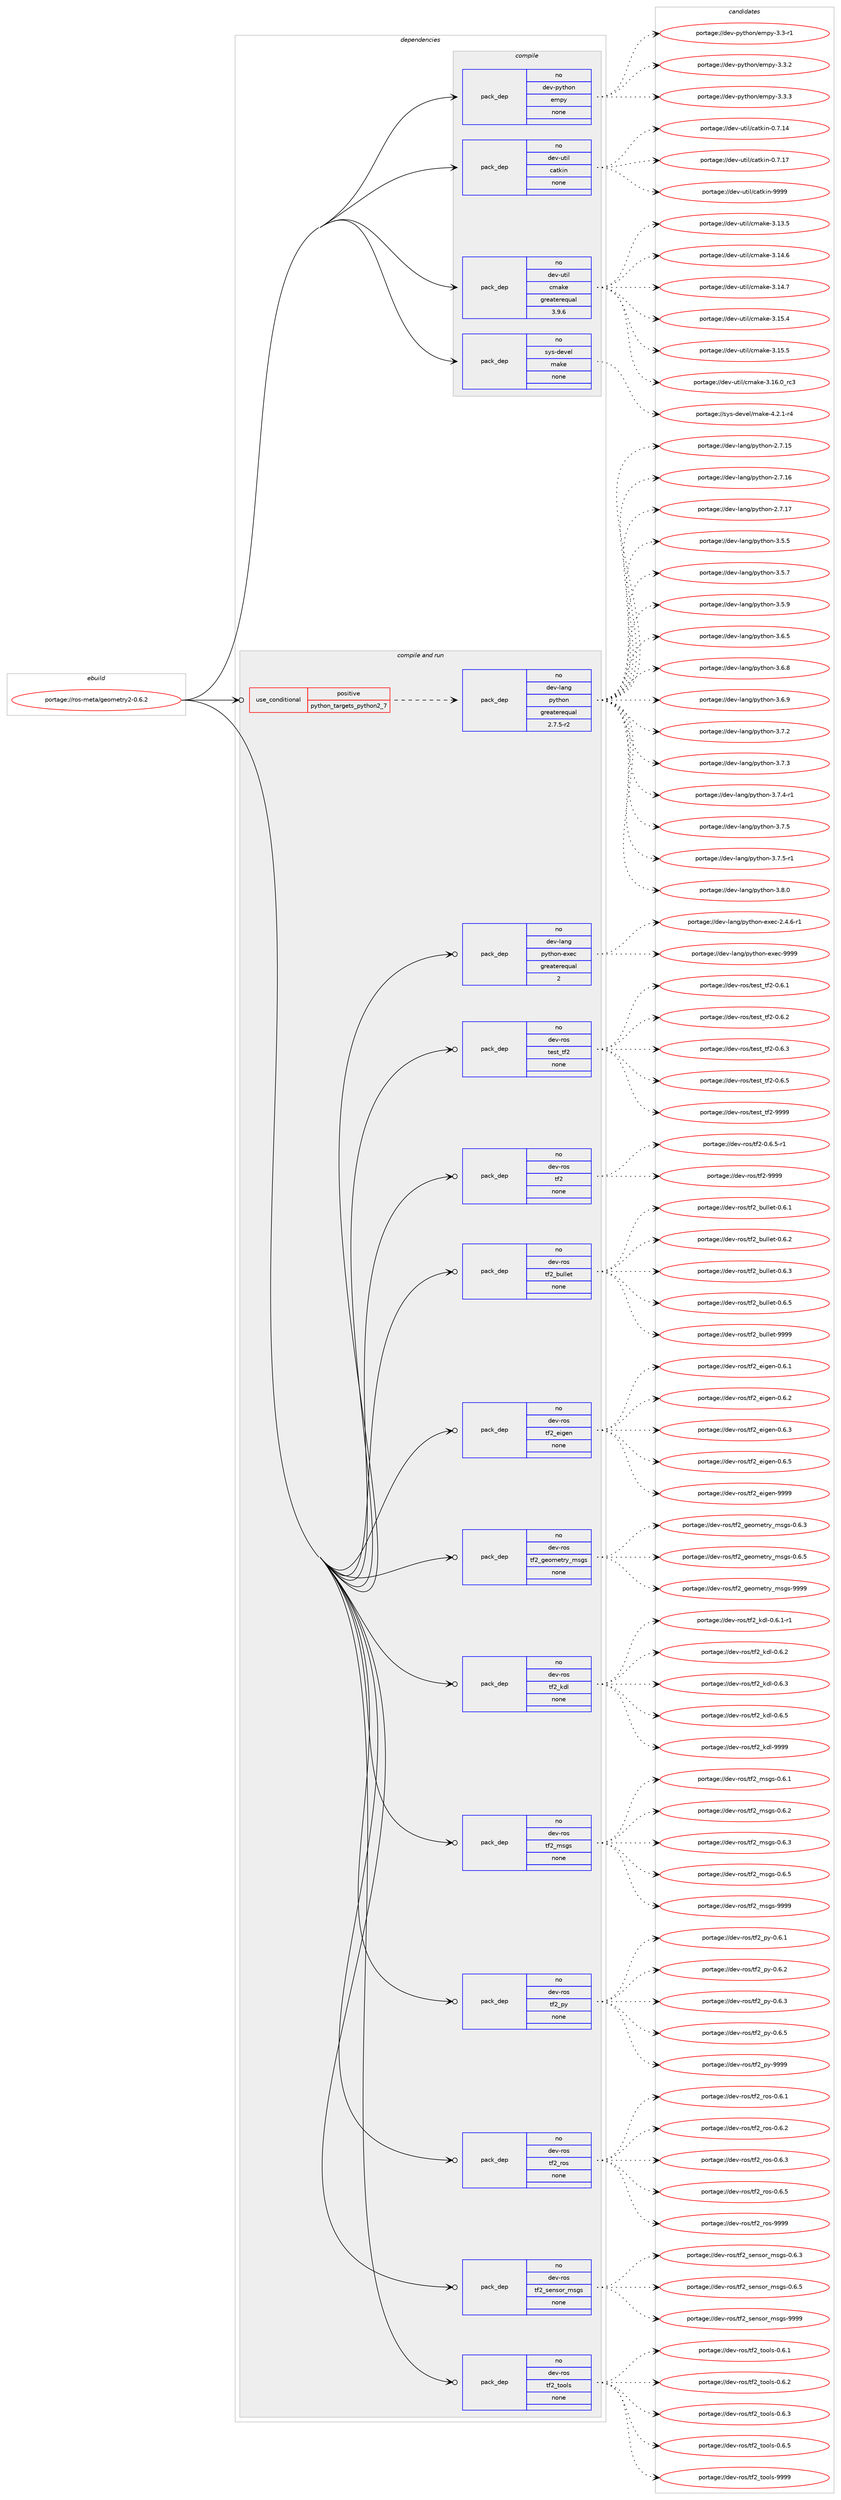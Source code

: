 digraph prolog {

# *************
# Graph options
# *************

newrank=true;
concentrate=true;
compound=true;
graph [rankdir=LR,fontname=Helvetica,fontsize=10,ranksep=1.5];#, ranksep=2.5, nodesep=0.2];
edge  [arrowhead=vee];
node  [fontname=Helvetica,fontsize=10];

# **********
# The ebuild
# **********

subgraph cluster_leftcol {
color=gray;
rank=same;
label=<<i>ebuild</i>>;
id [label="portage://ros-meta/geometry2-0.6.2", color=red, width=4, href="../ros-meta/geometry2-0.6.2.svg"];
}

# ****************
# The dependencies
# ****************

subgraph cluster_midcol {
color=gray;
label=<<i>dependencies</i>>;
subgraph cluster_compile {
fillcolor="#eeeeee";
style=filled;
label=<<i>compile</i>>;
subgraph pack278462 {
dependency379722 [label=<<TABLE BORDER="0" CELLBORDER="1" CELLSPACING="0" CELLPADDING="4" WIDTH="220"><TR><TD ROWSPAN="6" CELLPADDING="30">pack_dep</TD></TR><TR><TD WIDTH="110">no</TD></TR><TR><TD>dev-python</TD></TR><TR><TD>empy</TD></TR><TR><TD>none</TD></TR><TR><TD></TD></TR></TABLE>>, shape=none, color=blue];
}
id:e -> dependency379722:w [weight=20,style="solid",arrowhead="vee"];
subgraph pack278463 {
dependency379723 [label=<<TABLE BORDER="0" CELLBORDER="1" CELLSPACING="0" CELLPADDING="4" WIDTH="220"><TR><TD ROWSPAN="6" CELLPADDING="30">pack_dep</TD></TR><TR><TD WIDTH="110">no</TD></TR><TR><TD>dev-util</TD></TR><TR><TD>catkin</TD></TR><TR><TD>none</TD></TR><TR><TD></TD></TR></TABLE>>, shape=none, color=blue];
}
id:e -> dependency379723:w [weight=20,style="solid",arrowhead="vee"];
subgraph pack278464 {
dependency379724 [label=<<TABLE BORDER="0" CELLBORDER="1" CELLSPACING="0" CELLPADDING="4" WIDTH="220"><TR><TD ROWSPAN="6" CELLPADDING="30">pack_dep</TD></TR><TR><TD WIDTH="110">no</TD></TR><TR><TD>dev-util</TD></TR><TR><TD>cmake</TD></TR><TR><TD>greaterequal</TD></TR><TR><TD>3.9.6</TD></TR></TABLE>>, shape=none, color=blue];
}
id:e -> dependency379724:w [weight=20,style="solid",arrowhead="vee"];
subgraph pack278465 {
dependency379725 [label=<<TABLE BORDER="0" CELLBORDER="1" CELLSPACING="0" CELLPADDING="4" WIDTH="220"><TR><TD ROWSPAN="6" CELLPADDING="30">pack_dep</TD></TR><TR><TD WIDTH="110">no</TD></TR><TR><TD>sys-devel</TD></TR><TR><TD>make</TD></TR><TR><TD>none</TD></TR><TR><TD></TD></TR></TABLE>>, shape=none, color=blue];
}
id:e -> dependency379725:w [weight=20,style="solid",arrowhead="vee"];
}
subgraph cluster_compileandrun {
fillcolor="#eeeeee";
style=filled;
label=<<i>compile and run</i>>;
subgraph cond94842 {
dependency379726 [label=<<TABLE BORDER="0" CELLBORDER="1" CELLSPACING="0" CELLPADDING="4"><TR><TD ROWSPAN="3" CELLPADDING="10">use_conditional</TD></TR><TR><TD>positive</TD></TR><TR><TD>python_targets_python2_7</TD></TR></TABLE>>, shape=none, color=red];
subgraph pack278466 {
dependency379727 [label=<<TABLE BORDER="0" CELLBORDER="1" CELLSPACING="0" CELLPADDING="4" WIDTH="220"><TR><TD ROWSPAN="6" CELLPADDING="30">pack_dep</TD></TR><TR><TD WIDTH="110">no</TD></TR><TR><TD>dev-lang</TD></TR><TR><TD>python</TD></TR><TR><TD>greaterequal</TD></TR><TR><TD>2.7.5-r2</TD></TR></TABLE>>, shape=none, color=blue];
}
dependency379726:e -> dependency379727:w [weight=20,style="dashed",arrowhead="vee"];
}
id:e -> dependency379726:w [weight=20,style="solid",arrowhead="odotvee"];
subgraph pack278467 {
dependency379728 [label=<<TABLE BORDER="0" CELLBORDER="1" CELLSPACING="0" CELLPADDING="4" WIDTH="220"><TR><TD ROWSPAN="6" CELLPADDING="30">pack_dep</TD></TR><TR><TD WIDTH="110">no</TD></TR><TR><TD>dev-lang</TD></TR><TR><TD>python-exec</TD></TR><TR><TD>greaterequal</TD></TR><TR><TD>2</TD></TR></TABLE>>, shape=none, color=blue];
}
id:e -> dependency379728:w [weight=20,style="solid",arrowhead="odotvee"];
subgraph pack278468 {
dependency379729 [label=<<TABLE BORDER="0" CELLBORDER="1" CELLSPACING="0" CELLPADDING="4" WIDTH="220"><TR><TD ROWSPAN="6" CELLPADDING="30">pack_dep</TD></TR><TR><TD WIDTH="110">no</TD></TR><TR><TD>dev-ros</TD></TR><TR><TD>test_tf2</TD></TR><TR><TD>none</TD></TR><TR><TD></TD></TR></TABLE>>, shape=none, color=blue];
}
id:e -> dependency379729:w [weight=20,style="solid",arrowhead="odotvee"];
subgraph pack278469 {
dependency379730 [label=<<TABLE BORDER="0" CELLBORDER="1" CELLSPACING="0" CELLPADDING="4" WIDTH="220"><TR><TD ROWSPAN="6" CELLPADDING="30">pack_dep</TD></TR><TR><TD WIDTH="110">no</TD></TR><TR><TD>dev-ros</TD></TR><TR><TD>tf2</TD></TR><TR><TD>none</TD></TR><TR><TD></TD></TR></TABLE>>, shape=none, color=blue];
}
id:e -> dependency379730:w [weight=20,style="solid",arrowhead="odotvee"];
subgraph pack278470 {
dependency379731 [label=<<TABLE BORDER="0" CELLBORDER="1" CELLSPACING="0" CELLPADDING="4" WIDTH="220"><TR><TD ROWSPAN="6" CELLPADDING="30">pack_dep</TD></TR><TR><TD WIDTH="110">no</TD></TR><TR><TD>dev-ros</TD></TR><TR><TD>tf2_bullet</TD></TR><TR><TD>none</TD></TR><TR><TD></TD></TR></TABLE>>, shape=none, color=blue];
}
id:e -> dependency379731:w [weight=20,style="solid",arrowhead="odotvee"];
subgraph pack278471 {
dependency379732 [label=<<TABLE BORDER="0" CELLBORDER="1" CELLSPACING="0" CELLPADDING="4" WIDTH="220"><TR><TD ROWSPAN="6" CELLPADDING="30">pack_dep</TD></TR><TR><TD WIDTH="110">no</TD></TR><TR><TD>dev-ros</TD></TR><TR><TD>tf2_eigen</TD></TR><TR><TD>none</TD></TR><TR><TD></TD></TR></TABLE>>, shape=none, color=blue];
}
id:e -> dependency379732:w [weight=20,style="solid",arrowhead="odotvee"];
subgraph pack278472 {
dependency379733 [label=<<TABLE BORDER="0" CELLBORDER="1" CELLSPACING="0" CELLPADDING="4" WIDTH="220"><TR><TD ROWSPAN="6" CELLPADDING="30">pack_dep</TD></TR><TR><TD WIDTH="110">no</TD></TR><TR><TD>dev-ros</TD></TR><TR><TD>tf2_geometry_msgs</TD></TR><TR><TD>none</TD></TR><TR><TD></TD></TR></TABLE>>, shape=none, color=blue];
}
id:e -> dependency379733:w [weight=20,style="solid",arrowhead="odotvee"];
subgraph pack278473 {
dependency379734 [label=<<TABLE BORDER="0" CELLBORDER="1" CELLSPACING="0" CELLPADDING="4" WIDTH="220"><TR><TD ROWSPAN="6" CELLPADDING="30">pack_dep</TD></TR><TR><TD WIDTH="110">no</TD></TR><TR><TD>dev-ros</TD></TR><TR><TD>tf2_kdl</TD></TR><TR><TD>none</TD></TR><TR><TD></TD></TR></TABLE>>, shape=none, color=blue];
}
id:e -> dependency379734:w [weight=20,style="solid",arrowhead="odotvee"];
subgraph pack278474 {
dependency379735 [label=<<TABLE BORDER="0" CELLBORDER="1" CELLSPACING="0" CELLPADDING="4" WIDTH="220"><TR><TD ROWSPAN="6" CELLPADDING="30">pack_dep</TD></TR><TR><TD WIDTH="110">no</TD></TR><TR><TD>dev-ros</TD></TR><TR><TD>tf2_msgs</TD></TR><TR><TD>none</TD></TR><TR><TD></TD></TR></TABLE>>, shape=none, color=blue];
}
id:e -> dependency379735:w [weight=20,style="solid",arrowhead="odotvee"];
subgraph pack278475 {
dependency379736 [label=<<TABLE BORDER="0" CELLBORDER="1" CELLSPACING="0" CELLPADDING="4" WIDTH="220"><TR><TD ROWSPAN="6" CELLPADDING="30">pack_dep</TD></TR><TR><TD WIDTH="110">no</TD></TR><TR><TD>dev-ros</TD></TR><TR><TD>tf2_py</TD></TR><TR><TD>none</TD></TR><TR><TD></TD></TR></TABLE>>, shape=none, color=blue];
}
id:e -> dependency379736:w [weight=20,style="solid",arrowhead="odotvee"];
subgraph pack278476 {
dependency379737 [label=<<TABLE BORDER="0" CELLBORDER="1" CELLSPACING="0" CELLPADDING="4" WIDTH="220"><TR><TD ROWSPAN="6" CELLPADDING="30">pack_dep</TD></TR><TR><TD WIDTH="110">no</TD></TR><TR><TD>dev-ros</TD></TR><TR><TD>tf2_ros</TD></TR><TR><TD>none</TD></TR><TR><TD></TD></TR></TABLE>>, shape=none, color=blue];
}
id:e -> dependency379737:w [weight=20,style="solid",arrowhead="odotvee"];
subgraph pack278477 {
dependency379738 [label=<<TABLE BORDER="0" CELLBORDER="1" CELLSPACING="0" CELLPADDING="4" WIDTH="220"><TR><TD ROWSPAN="6" CELLPADDING="30">pack_dep</TD></TR><TR><TD WIDTH="110">no</TD></TR><TR><TD>dev-ros</TD></TR><TR><TD>tf2_sensor_msgs</TD></TR><TR><TD>none</TD></TR><TR><TD></TD></TR></TABLE>>, shape=none, color=blue];
}
id:e -> dependency379738:w [weight=20,style="solid",arrowhead="odotvee"];
subgraph pack278478 {
dependency379739 [label=<<TABLE BORDER="0" CELLBORDER="1" CELLSPACING="0" CELLPADDING="4" WIDTH="220"><TR><TD ROWSPAN="6" CELLPADDING="30">pack_dep</TD></TR><TR><TD WIDTH="110">no</TD></TR><TR><TD>dev-ros</TD></TR><TR><TD>tf2_tools</TD></TR><TR><TD>none</TD></TR><TR><TD></TD></TR></TABLE>>, shape=none, color=blue];
}
id:e -> dependency379739:w [weight=20,style="solid",arrowhead="odotvee"];
}
subgraph cluster_run {
fillcolor="#eeeeee";
style=filled;
label=<<i>run</i>>;
}
}

# **************
# The candidates
# **************

subgraph cluster_choices {
rank=same;
color=gray;
label=<<i>candidates</i>>;

subgraph choice278462 {
color=black;
nodesep=1;
choiceportage1001011184511212111610411111047101109112121455146514511449 [label="portage://dev-python/empy-3.3-r1", color=red, width=4,href="../dev-python/empy-3.3-r1.svg"];
choiceportage1001011184511212111610411111047101109112121455146514650 [label="portage://dev-python/empy-3.3.2", color=red, width=4,href="../dev-python/empy-3.3.2.svg"];
choiceportage1001011184511212111610411111047101109112121455146514651 [label="portage://dev-python/empy-3.3.3", color=red, width=4,href="../dev-python/empy-3.3.3.svg"];
dependency379722:e -> choiceportage1001011184511212111610411111047101109112121455146514511449:w [style=dotted,weight="100"];
dependency379722:e -> choiceportage1001011184511212111610411111047101109112121455146514650:w [style=dotted,weight="100"];
dependency379722:e -> choiceportage1001011184511212111610411111047101109112121455146514651:w [style=dotted,weight="100"];
}
subgraph choice278463 {
color=black;
nodesep=1;
choiceportage1001011184511711610510847999711610710511045484655464952 [label="portage://dev-util/catkin-0.7.14", color=red, width=4,href="../dev-util/catkin-0.7.14.svg"];
choiceportage1001011184511711610510847999711610710511045484655464955 [label="portage://dev-util/catkin-0.7.17", color=red, width=4,href="../dev-util/catkin-0.7.17.svg"];
choiceportage100101118451171161051084799971161071051104557575757 [label="portage://dev-util/catkin-9999", color=red, width=4,href="../dev-util/catkin-9999.svg"];
dependency379723:e -> choiceportage1001011184511711610510847999711610710511045484655464952:w [style=dotted,weight="100"];
dependency379723:e -> choiceportage1001011184511711610510847999711610710511045484655464955:w [style=dotted,weight="100"];
dependency379723:e -> choiceportage100101118451171161051084799971161071051104557575757:w [style=dotted,weight="100"];
}
subgraph choice278464 {
color=black;
nodesep=1;
choiceportage1001011184511711610510847991099710710145514649514653 [label="portage://dev-util/cmake-3.13.5", color=red, width=4,href="../dev-util/cmake-3.13.5.svg"];
choiceportage1001011184511711610510847991099710710145514649524654 [label="portage://dev-util/cmake-3.14.6", color=red, width=4,href="../dev-util/cmake-3.14.6.svg"];
choiceportage1001011184511711610510847991099710710145514649524655 [label="portage://dev-util/cmake-3.14.7", color=red, width=4,href="../dev-util/cmake-3.14.7.svg"];
choiceportage1001011184511711610510847991099710710145514649534652 [label="portage://dev-util/cmake-3.15.4", color=red, width=4,href="../dev-util/cmake-3.15.4.svg"];
choiceportage1001011184511711610510847991099710710145514649534653 [label="portage://dev-util/cmake-3.15.5", color=red, width=4,href="../dev-util/cmake-3.15.5.svg"];
choiceportage1001011184511711610510847991099710710145514649544648951149951 [label="portage://dev-util/cmake-3.16.0_rc3", color=red, width=4,href="../dev-util/cmake-3.16.0_rc3.svg"];
dependency379724:e -> choiceportage1001011184511711610510847991099710710145514649514653:w [style=dotted,weight="100"];
dependency379724:e -> choiceportage1001011184511711610510847991099710710145514649524654:w [style=dotted,weight="100"];
dependency379724:e -> choiceportage1001011184511711610510847991099710710145514649524655:w [style=dotted,weight="100"];
dependency379724:e -> choiceportage1001011184511711610510847991099710710145514649534652:w [style=dotted,weight="100"];
dependency379724:e -> choiceportage1001011184511711610510847991099710710145514649534653:w [style=dotted,weight="100"];
dependency379724:e -> choiceportage1001011184511711610510847991099710710145514649544648951149951:w [style=dotted,weight="100"];
}
subgraph choice278465 {
color=black;
nodesep=1;
choiceportage1151211154510010111810110847109971071014552465046494511452 [label="portage://sys-devel/make-4.2.1-r4", color=red, width=4,href="../sys-devel/make-4.2.1-r4.svg"];
dependency379725:e -> choiceportage1151211154510010111810110847109971071014552465046494511452:w [style=dotted,weight="100"];
}
subgraph choice278466 {
color=black;
nodesep=1;
choiceportage10010111845108971101034711212111610411111045504655464953 [label="portage://dev-lang/python-2.7.15", color=red, width=4,href="../dev-lang/python-2.7.15.svg"];
choiceportage10010111845108971101034711212111610411111045504655464954 [label="portage://dev-lang/python-2.7.16", color=red, width=4,href="../dev-lang/python-2.7.16.svg"];
choiceportage10010111845108971101034711212111610411111045504655464955 [label="portage://dev-lang/python-2.7.17", color=red, width=4,href="../dev-lang/python-2.7.17.svg"];
choiceportage100101118451089711010347112121116104111110455146534653 [label="portage://dev-lang/python-3.5.5", color=red, width=4,href="../dev-lang/python-3.5.5.svg"];
choiceportage100101118451089711010347112121116104111110455146534655 [label="portage://dev-lang/python-3.5.7", color=red, width=4,href="../dev-lang/python-3.5.7.svg"];
choiceportage100101118451089711010347112121116104111110455146534657 [label="portage://dev-lang/python-3.5.9", color=red, width=4,href="../dev-lang/python-3.5.9.svg"];
choiceportage100101118451089711010347112121116104111110455146544653 [label="portage://dev-lang/python-3.6.5", color=red, width=4,href="../dev-lang/python-3.6.5.svg"];
choiceportage100101118451089711010347112121116104111110455146544656 [label="portage://dev-lang/python-3.6.8", color=red, width=4,href="../dev-lang/python-3.6.8.svg"];
choiceportage100101118451089711010347112121116104111110455146544657 [label="portage://dev-lang/python-3.6.9", color=red, width=4,href="../dev-lang/python-3.6.9.svg"];
choiceportage100101118451089711010347112121116104111110455146554650 [label="portage://dev-lang/python-3.7.2", color=red, width=4,href="../dev-lang/python-3.7.2.svg"];
choiceportage100101118451089711010347112121116104111110455146554651 [label="portage://dev-lang/python-3.7.3", color=red, width=4,href="../dev-lang/python-3.7.3.svg"];
choiceportage1001011184510897110103471121211161041111104551465546524511449 [label="portage://dev-lang/python-3.7.4-r1", color=red, width=4,href="../dev-lang/python-3.7.4-r1.svg"];
choiceportage100101118451089711010347112121116104111110455146554653 [label="portage://dev-lang/python-3.7.5", color=red, width=4,href="../dev-lang/python-3.7.5.svg"];
choiceportage1001011184510897110103471121211161041111104551465546534511449 [label="portage://dev-lang/python-3.7.5-r1", color=red, width=4,href="../dev-lang/python-3.7.5-r1.svg"];
choiceportage100101118451089711010347112121116104111110455146564648 [label="portage://dev-lang/python-3.8.0", color=red, width=4,href="../dev-lang/python-3.8.0.svg"];
dependency379727:e -> choiceportage10010111845108971101034711212111610411111045504655464953:w [style=dotted,weight="100"];
dependency379727:e -> choiceportage10010111845108971101034711212111610411111045504655464954:w [style=dotted,weight="100"];
dependency379727:e -> choiceportage10010111845108971101034711212111610411111045504655464955:w [style=dotted,weight="100"];
dependency379727:e -> choiceportage100101118451089711010347112121116104111110455146534653:w [style=dotted,weight="100"];
dependency379727:e -> choiceportage100101118451089711010347112121116104111110455146534655:w [style=dotted,weight="100"];
dependency379727:e -> choiceportage100101118451089711010347112121116104111110455146534657:w [style=dotted,weight="100"];
dependency379727:e -> choiceportage100101118451089711010347112121116104111110455146544653:w [style=dotted,weight="100"];
dependency379727:e -> choiceportage100101118451089711010347112121116104111110455146544656:w [style=dotted,weight="100"];
dependency379727:e -> choiceportage100101118451089711010347112121116104111110455146544657:w [style=dotted,weight="100"];
dependency379727:e -> choiceportage100101118451089711010347112121116104111110455146554650:w [style=dotted,weight="100"];
dependency379727:e -> choiceportage100101118451089711010347112121116104111110455146554651:w [style=dotted,weight="100"];
dependency379727:e -> choiceportage1001011184510897110103471121211161041111104551465546524511449:w [style=dotted,weight="100"];
dependency379727:e -> choiceportage100101118451089711010347112121116104111110455146554653:w [style=dotted,weight="100"];
dependency379727:e -> choiceportage1001011184510897110103471121211161041111104551465546534511449:w [style=dotted,weight="100"];
dependency379727:e -> choiceportage100101118451089711010347112121116104111110455146564648:w [style=dotted,weight="100"];
}
subgraph choice278467 {
color=black;
nodesep=1;
choiceportage10010111845108971101034711212111610411111045101120101994550465246544511449 [label="portage://dev-lang/python-exec-2.4.6-r1", color=red, width=4,href="../dev-lang/python-exec-2.4.6-r1.svg"];
choiceportage10010111845108971101034711212111610411111045101120101994557575757 [label="portage://dev-lang/python-exec-9999", color=red, width=4,href="../dev-lang/python-exec-9999.svg"];
dependency379728:e -> choiceportage10010111845108971101034711212111610411111045101120101994550465246544511449:w [style=dotted,weight="100"];
dependency379728:e -> choiceportage10010111845108971101034711212111610411111045101120101994557575757:w [style=dotted,weight="100"];
}
subgraph choice278468 {
color=black;
nodesep=1;
choiceportage10010111845114111115471161011151169511610250454846544649 [label="portage://dev-ros/test_tf2-0.6.1", color=red, width=4,href="../dev-ros/test_tf2-0.6.1.svg"];
choiceportage10010111845114111115471161011151169511610250454846544650 [label="portage://dev-ros/test_tf2-0.6.2", color=red, width=4,href="../dev-ros/test_tf2-0.6.2.svg"];
choiceportage10010111845114111115471161011151169511610250454846544651 [label="portage://dev-ros/test_tf2-0.6.3", color=red, width=4,href="../dev-ros/test_tf2-0.6.3.svg"];
choiceportage10010111845114111115471161011151169511610250454846544653 [label="portage://dev-ros/test_tf2-0.6.5", color=red, width=4,href="../dev-ros/test_tf2-0.6.5.svg"];
choiceportage100101118451141111154711610111511695116102504557575757 [label="portage://dev-ros/test_tf2-9999", color=red, width=4,href="../dev-ros/test_tf2-9999.svg"];
dependency379729:e -> choiceportage10010111845114111115471161011151169511610250454846544649:w [style=dotted,weight="100"];
dependency379729:e -> choiceportage10010111845114111115471161011151169511610250454846544650:w [style=dotted,weight="100"];
dependency379729:e -> choiceportage10010111845114111115471161011151169511610250454846544651:w [style=dotted,weight="100"];
dependency379729:e -> choiceportage10010111845114111115471161011151169511610250454846544653:w [style=dotted,weight="100"];
dependency379729:e -> choiceportage100101118451141111154711610111511695116102504557575757:w [style=dotted,weight="100"];
}
subgraph choice278469 {
color=black;
nodesep=1;
choiceportage1001011184511411111547116102504548465446534511449 [label="portage://dev-ros/tf2-0.6.5-r1", color=red, width=4,href="../dev-ros/tf2-0.6.5-r1.svg"];
choiceportage1001011184511411111547116102504557575757 [label="portage://dev-ros/tf2-9999", color=red, width=4,href="../dev-ros/tf2-9999.svg"];
dependency379730:e -> choiceportage1001011184511411111547116102504548465446534511449:w [style=dotted,weight="100"];
dependency379730:e -> choiceportage1001011184511411111547116102504557575757:w [style=dotted,weight="100"];
}
subgraph choice278470 {
color=black;
nodesep=1;
choiceportage1001011184511411111547116102509598117108108101116454846544649 [label="portage://dev-ros/tf2_bullet-0.6.1", color=red, width=4,href="../dev-ros/tf2_bullet-0.6.1.svg"];
choiceportage1001011184511411111547116102509598117108108101116454846544650 [label="portage://dev-ros/tf2_bullet-0.6.2", color=red, width=4,href="../dev-ros/tf2_bullet-0.6.2.svg"];
choiceportage1001011184511411111547116102509598117108108101116454846544651 [label="portage://dev-ros/tf2_bullet-0.6.3", color=red, width=4,href="../dev-ros/tf2_bullet-0.6.3.svg"];
choiceportage1001011184511411111547116102509598117108108101116454846544653 [label="portage://dev-ros/tf2_bullet-0.6.5", color=red, width=4,href="../dev-ros/tf2_bullet-0.6.5.svg"];
choiceportage10010111845114111115471161025095981171081081011164557575757 [label="portage://dev-ros/tf2_bullet-9999", color=red, width=4,href="../dev-ros/tf2_bullet-9999.svg"];
dependency379731:e -> choiceportage1001011184511411111547116102509598117108108101116454846544649:w [style=dotted,weight="100"];
dependency379731:e -> choiceportage1001011184511411111547116102509598117108108101116454846544650:w [style=dotted,weight="100"];
dependency379731:e -> choiceportage1001011184511411111547116102509598117108108101116454846544651:w [style=dotted,weight="100"];
dependency379731:e -> choiceportage1001011184511411111547116102509598117108108101116454846544653:w [style=dotted,weight="100"];
dependency379731:e -> choiceportage10010111845114111115471161025095981171081081011164557575757:w [style=dotted,weight="100"];
}
subgraph choice278471 {
color=black;
nodesep=1;
choiceportage10010111845114111115471161025095101105103101110454846544649 [label="portage://dev-ros/tf2_eigen-0.6.1", color=red, width=4,href="../dev-ros/tf2_eigen-0.6.1.svg"];
choiceportage10010111845114111115471161025095101105103101110454846544650 [label="portage://dev-ros/tf2_eigen-0.6.2", color=red, width=4,href="../dev-ros/tf2_eigen-0.6.2.svg"];
choiceportage10010111845114111115471161025095101105103101110454846544651 [label="portage://dev-ros/tf2_eigen-0.6.3", color=red, width=4,href="../dev-ros/tf2_eigen-0.6.3.svg"];
choiceportage10010111845114111115471161025095101105103101110454846544653 [label="portage://dev-ros/tf2_eigen-0.6.5", color=red, width=4,href="../dev-ros/tf2_eigen-0.6.5.svg"];
choiceportage100101118451141111154711610250951011051031011104557575757 [label="portage://dev-ros/tf2_eigen-9999", color=red, width=4,href="../dev-ros/tf2_eigen-9999.svg"];
dependency379732:e -> choiceportage10010111845114111115471161025095101105103101110454846544649:w [style=dotted,weight="100"];
dependency379732:e -> choiceportage10010111845114111115471161025095101105103101110454846544650:w [style=dotted,weight="100"];
dependency379732:e -> choiceportage10010111845114111115471161025095101105103101110454846544651:w [style=dotted,weight="100"];
dependency379732:e -> choiceportage10010111845114111115471161025095101105103101110454846544653:w [style=dotted,weight="100"];
dependency379732:e -> choiceportage100101118451141111154711610250951011051031011104557575757:w [style=dotted,weight="100"];
}
subgraph choice278472 {
color=black;
nodesep=1;
choiceportage1001011184511411111547116102509510310111110910111611412195109115103115454846544651 [label="portage://dev-ros/tf2_geometry_msgs-0.6.3", color=red, width=4,href="../dev-ros/tf2_geometry_msgs-0.6.3.svg"];
choiceportage1001011184511411111547116102509510310111110910111611412195109115103115454846544653 [label="portage://dev-ros/tf2_geometry_msgs-0.6.5", color=red, width=4,href="../dev-ros/tf2_geometry_msgs-0.6.5.svg"];
choiceportage10010111845114111115471161025095103101111109101116114121951091151031154557575757 [label="portage://dev-ros/tf2_geometry_msgs-9999", color=red, width=4,href="../dev-ros/tf2_geometry_msgs-9999.svg"];
dependency379733:e -> choiceportage1001011184511411111547116102509510310111110910111611412195109115103115454846544651:w [style=dotted,weight="100"];
dependency379733:e -> choiceportage1001011184511411111547116102509510310111110910111611412195109115103115454846544653:w [style=dotted,weight="100"];
dependency379733:e -> choiceportage10010111845114111115471161025095103101111109101116114121951091151031154557575757:w [style=dotted,weight="100"];
}
subgraph choice278473 {
color=black;
nodesep=1;
choiceportage100101118451141111154711610250951071001084548465446494511449 [label="portage://dev-ros/tf2_kdl-0.6.1-r1", color=red, width=4,href="../dev-ros/tf2_kdl-0.6.1-r1.svg"];
choiceportage10010111845114111115471161025095107100108454846544650 [label="portage://dev-ros/tf2_kdl-0.6.2", color=red, width=4,href="../dev-ros/tf2_kdl-0.6.2.svg"];
choiceportage10010111845114111115471161025095107100108454846544651 [label="portage://dev-ros/tf2_kdl-0.6.3", color=red, width=4,href="../dev-ros/tf2_kdl-0.6.3.svg"];
choiceportage10010111845114111115471161025095107100108454846544653 [label="portage://dev-ros/tf2_kdl-0.6.5", color=red, width=4,href="../dev-ros/tf2_kdl-0.6.5.svg"];
choiceportage100101118451141111154711610250951071001084557575757 [label="portage://dev-ros/tf2_kdl-9999", color=red, width=4,href="../dev-ros/tf2_kdl-9999.svg"];
dependency379734:e -> choiceportage100101118451141111154711610250951071001084548465446494511449:w [style=dotted,weight="100"];
dependency379734:e -> choiceportage10010111845114111115471161025095107100108454846544650:w [style=dotted,weight="100"];
dependency379734:e -> choiceportage10010111845114111115471161025095107100108454846544651:w [style=dotted,weight="100"];
dependency379734:e -> choiceportage10010111845114111115471161025095107100108454846544653:w [style=dotted,weight="100"];
dependency379734:e -> choiceportage100101118451141111154711610250951071001084557575757:w [style=dotted,weight="100"];
}
subgraph choice278474 {
color=black;
nodesep=1;
choiceportage10010111845114111115471161025095109115103115454846544649 [label="portage://dev-ros/tf2_msgs-0.6.1", color=red, width=4,href="../dev-ros/tf2_msgs-0.6.1.svg"];
choiceportage10010111845114111115471161025095109115103115454846544650 [label="portage://dev-ros/tf2_msgs-0.6.2", color=red, width=4,href="../dev-ros/tf2_msgs-0.6.2.svg"];
choiceportage10010111845114111115471161025095109115103115454846544651 [label="portage://dev-ros/tf2_msgs-0.6.3", color=red, width=4,href="../dev-ros/tf2_msgs-0.6.3.svg"];
choiceportage10010111845114111115471161025095109115103115454846544653 [label="portage://dev-ros/tf2_msgs-0.6.5", color=red, width=4,href="../dev-ros/tf2_msgs-0.6.5.svg"];
choiceportage100101118451141111154711610250951091151031154557575757 [label="portage://dev-ros/tf2_msgs-9999", color=red, width=4,href="../dev-ros/tf2_msgs-9999.svg"];
dependency379735:e -> choiceportage10010111845114111115471161025095109115103115454846544649:w [style=dotted,weight="100"];
dependency379735:e -> choiceportage10010111845114111115471161025095109115103115454846544650:w [style=dotted,weight="100"];
dependency379735:e -> choiceportage10010111845114111115471161025095109115103115454846544651:w [style=dotted,weight="100"];
dependency379735:e -> choiceportage10010111845114111115471161025095109115103115454846544653:w [style=dotted,weight="100"];
dependency379735:e -> choiceportage100101118451141111154711610250951091151031154557575757:w [style=dotted,weight="100"];
}
subgraph choice278475 {
color=black;
nodesep=1;
choiceportage10010111845114111115471161025095112121454846544649 [label="portage://dev-ros/tf2_py-0.6.1", color=red, width=4,href="../dev-ros/tf2_py-0.6.1.svg"];
choiceportage10010111845114111115471161025095112121454846544650 [label="portage://dev-ros/tf2_py-0.6.2", color=red, width=4,href="../dev-ros/tf2_py-0.6.2.svg"];
choiceportage10010111845114111115471161025095112121454846544651 [label="portage://dev-ros/tf2_py-0.6.3", color=red, width=4,href="../dev-ros/tf2_py-0.6.3.svg"];
choiceportage10010111845114111115471161025095112121454846544653 [label="portage://dev-ros/tf2_py-0.6.5", color=red, width=4,href="../dev-ros/tf2_py-0.6.5.svg"];
choiceportage100101118451141111154711610250951121214557575757 [label="portage://dev-ros/tf2_py-9999", color=red, width=4,href="../dev-ros/tf2_py-9999.svg"];
dependency379736:e -> choiceportage10010111845114111115471161025095112121454846544649:w [style=dotted,weight="100"];
dependency379736:e -> choiceportage10010111845114111115471161025095112121454846544650:w [style=dotted,weight="100"];
dependency379736:e -> choiceportage10010111845114111115471161025095112121454846544651:w [style=dotted,weight="100"];
dependency379736:e -> choiceportage10010111845114111115471161025095112121454846544653:w [style=dotted,weight="100"];
dependency379736:e -> choiceportage100101118451141111154711610250951121214557575757:w [style=dotted,weight="100"];
}
subgraph choice278476 {
color=black;
nodesep=1;
choiceportage10010111845114111115471161025095114111115454846544649 [label="portage://dev-ros/tf2_ros-0.6.1", color=red, width=4,href="../dev-ros/tf2_ros-0.6.1.svg"];
choiceportage10010111845114111115471161025095114111115454846544650 [label="portage://dev-ros/tf2_ros-0.6.2", color=red, width=4,href="../dev-ros/tf2_ros-0.6.2.svg"];
choiceportage10010111845114111115471161025095114111115454846544651 [label="portage://dev-ros/tf2_ros-0.6.3", color=red, width=4,href="../dev-ros/tf2_ros-0.6.3.svg"];
choiceportage10010111845114111115471161025095114111115454846544653 [label="portage://dev-ros/tf2_ros-0.6.5", color=red, width=4,href="../dev-ros/tf2_ros-0.6.5.svg"];
choiceportage100101118451141111154711610250951141111154557575757 [label="portage://dev-ros/tf2_ros-9999", color=red, width=4,href="../dev-ros/tf2_ros-9999.svg"];
dependency379737:e -> choiceportage10010111845114111115471161025095114111115454846544649:w [style=dotted,weight="100"];
dependency379737:e -> choiceportage10010111845114111115471161025095114111115454846544650:w [style=dotted,weight="100"];
dependency379737:e -> choiceportage10010111845114111115471161025095114111115454846544651:w [style=dotted,weight="100"];
dependency379737:e -> choiceportage10010111845114111115471161025095114111115454846544653:w [style=dotted,weight="100"];
dependency379737:e -> choiceportage100101118451141111154711610250951141111154557575757:w [style=dotted,weight="100"];
}
subgraph choice278477 {
color=black;
nodesep=1;
choiceportage1001011184511411111547116102509511510111011511111495109115103115454846544651 [label="portage://dev-ros/tf2_sensor_msgs-0.6.3", color=red, width=4,href="../dev-ros/tf2_sensor_msgs-0.6.3.svg"];
choiceportage1001011184511411111547116102509511510111011511111495109115103115454846544653 [label="portage://dev-ros/tf2_sensor_msgs-0.6.5", color=red, width=4,href="../dev-ros/tf2_sensor_msgs-0.6.5.svg"];
choiceportage10010111845114111115471161025095115101110115111114951091151031154557575757 [label="portage://dev-ros/tf2_sensor_msgs-9999", color=red, width=4,href="../dev-ros/tf2_sensor_msgs-9999.svg"];
dependency379738:e -> choiceportage1001011184511411111547116102509511510111011511111495109115103115454846544651:w [style=dotted,weight="100"];
dependency379738:e -> choiceportage1001011184511411111547116102509511510111011511111495109115103115454846544653:w [style=dotted,weight="100"];
dependency379738:e -> choiceportage10010111845114111115471161025095115101110115111114951091151031154557575757:w [style=dotted,weight="100"];
}
subgraph choice278478 {
color=black;
nodesep=1;
choiceportage10010111845114111115471161025095116111111108115454846544649 [label="portage://dev-ros/tf2_tools-0.6.1", color=red, width=4,href="../dev-ros/tf2_tools-0.6.1.svg"];
choiceportage10010111845114111115471161025095116111111108115454846544650 [label="portage://dev-ros/tf2_tools-0.6.2", color=red, width=4,href="../dev-ros/tf2_tools-0.6.2.svg"];
choiceportage10010111845114111115471161025095116111111108115454846544651 [label="portage://dev-ros/tf2_tools-0.6.3", color=red, width=4,href="../dev-ros/tf2_tools-0.6.3.svg"];
choiceportage10010111845114111115471161025095116111111108115454846544653 [label="portage://dev-ros/tf2_tools-0.6.5", color=red, width=4,href="../dev-ros/tf2_tools-0.6.5.svg"];
choiceportage100101118451141111154711610250951161111111081154557575757 [label="portage://dev-ros/tf2_tools-9999", color=red, width=4,href="../dev-ros/tf2_tools-9999.svg"];
dependency379739:e -> choiceportage10010111845114111115471161025095116111111108115454846544649:w [style=dotted,weight="100"];
dependency379739:e -> choiceportage10010111845114111115471161025095116111111108115454846544650:w [style=dotted,weight="100"];
dependency379739:e -> choiceportage10010111845114111115471161025095116111111108115454846544651:w [style=dotted,weight="100"];
dependency379739:e -> choiceportage10010111845114111115471161025095116111111108115454846544653:w [style=dotted,weight="100"];
dependency379739:e -> choiceportage100101118451141111154711610250951161111111081154557575757:w [style=dotted,weight="100"];
}
}

}
